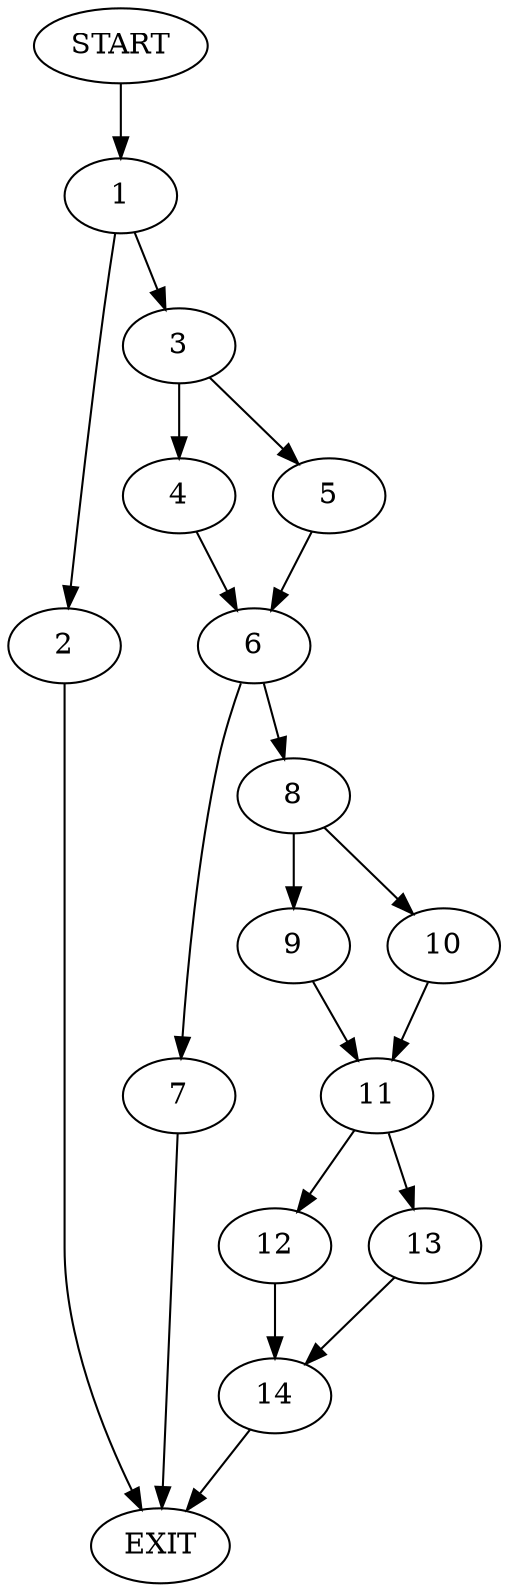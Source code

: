 digraph {
0 [label="START"];
1;
2;
3;
4;
5;
6;
7;
8;
9;
10;
11;
12;
13;
14;
15 [label="EXIT"];
0 -> 1;
1 -> 2;
1 -> 3;
2 -> 15;
3 -> 4;
3 -> 5;
5 -> 6;
4 -> 6;
6 -> 7;
6 -> 8;
7 -> 15;
8 -> 9;
8 -> 10;
9 -> 11;
10 -> 11;
11 -> 12;
11 -> 13;
12 -> 14;
13 -> 14;
14 -> 15;
}